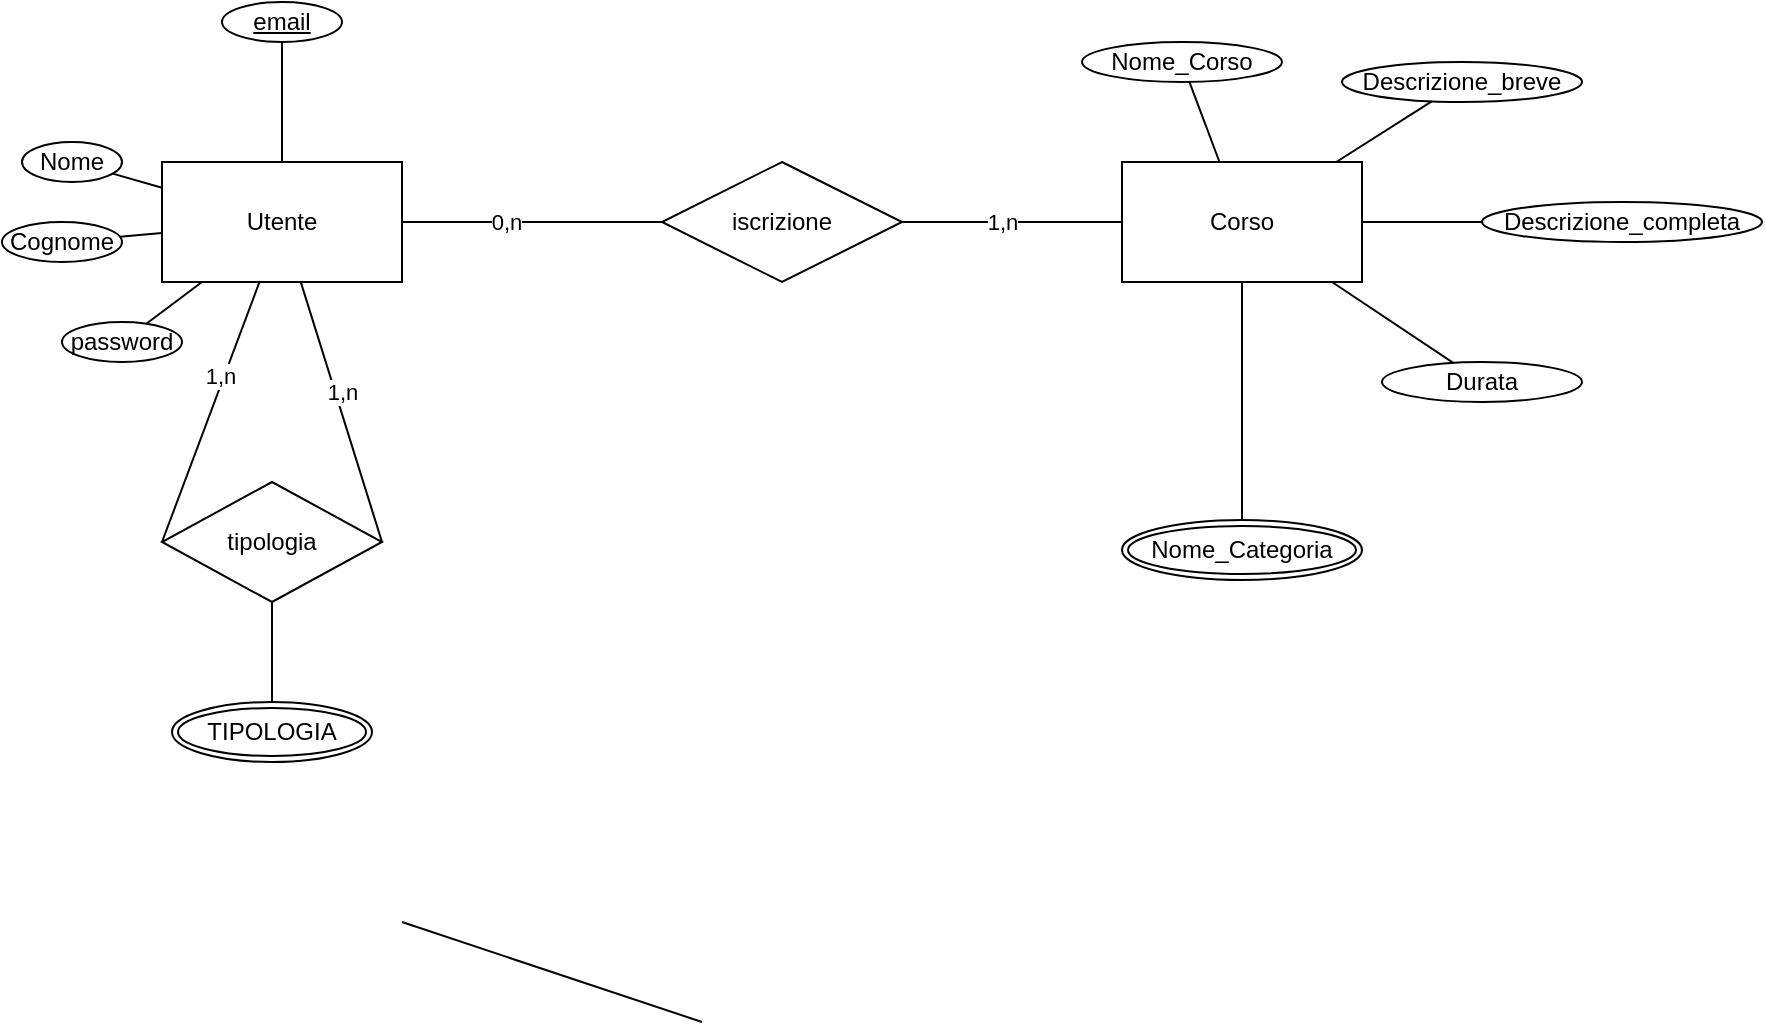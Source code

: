 <mxfile version="24.2.5" type="device">
  <diagram name="Pagina-1" id="wTQk_oYeLiLRGvZWPeSA">
    <mxGraphModel dx="1235" dy="731" grid="1" gridSize="10" guides="1" tooltips="1" connect="1" arrows="1" fold="1" page="1" pageScale="1" pageWidth="1169" pageHeight="827" math="0" shadow="0">
      <root>
        <mxCell id="0" />
        <mxCell id="1" parent="0" />
        <mxCell id="kZW14XdVLg5AMAtMuB_G-1" value="Utente" style="rounded=0;whiteSpace=wrap;html=1;" vertex="1" parent="1">
          <mxGeometry x="240" y="220" width="120" height="60" as="geometry" />
        </mxCell>
        <mxCell id="kZW14XdVLg5AMAtMuB_G-3" value="Corso" style="rounded=0;whiteSpace=wrap;html=1;" vertex="1" parent="1">
          <mxGeometry x="720" y="220" width="120" height="60" as="geometry" />
        </mxCell>
        <mxCell id="kZW14XdVLg5AMAtMuB_G-4" value="iscrizione" style="shape=rhombus;perimeter=rhombusPerimeter;whiteSpace=wrap;html=1;align=center;" vertex="1" parent="1">
          <mxGeometry x="490" y="220" width="120" height="60" as="geometry" />
        </mxCell>
        <mxCell id="kZW14XdVLg5AMAtMuB_G-5" value="" style="endArrow=none;html=1;rounded=0;" edge="1" parent="1" source="kZW14XdVLg5AMAtMuB_G-1" target="kZW14XdVLg5AMAtMuB_G-4">
          <mxGeometry width="50" height="50" relative="1" as="geometry">
            <mxPoint x="470" y="370" as="sourcePoint" />
            <mxPoint x="520" y="320" as="targetPoint" />
          </mxGeometry>
        </mxCell>
        <mxCell id="kZW14XdVLg5AMAtMuB_G-6" value="0,n" style="edgeLabel;html=1;align=center;verticalAlign=middle;resizable=0;points=[];" vertex="1" connectable="0" parent="kZW14XdVLg5AMAtMuB_G-5">
          <mxGeometry x="-0.203" relative="1" as="geometry">
            <mxPoint as="offset" />
          </mxGeometry>
        </mxCell>
        <mxCell id="kZW14XdVLg5AMAtMuB_G-7" value="" style="endArrow=none;html=1;rounded=0;" edge="1" parent="1" source="kZW14XdVLg5AMAtMuB_G-4" target="kZW14XdVLg5AMAtMuB_G-3">
          <mxGeometry width="50" height="50" relative="1" as="geometry">
            <mxPoint x="510" y="410" as="sourcePoint" />
            <mxPoint x="560" y="360" as="targetPoint" />
            <Array as="points" />
          </mxGeometry>
        </mxCell>
        <mxCell id="kZW14XdVLg5AMAtMuB_G-8" value="1,n" style="edgeLabel;html=1;align=center;verticalAlign=middle;resizable=0;points=[];" vertex="1" connectable="0" parent="kZW14XdVLg5AMAtMuB_G-7">
          <mxGeometry x="-0.095" relative="1" as="geometry">
            <mxPoint as="offset" />
          </mxGeometry>
        </mxCell>
        <mxCell id="kZW14XdVLg5AMAtMuB_G-15" value="Nome" style="ellipse;whiteSpace=wrap;html=1;align=center;" vertex="1" parent="1">
          <mxGeometry x="170" y="210" width="50" height="20" as="geometry" />
        </mxCell>
        <mxCell id="kZW14XdVLg5AMAtMuB_G-16" value="Cognome" style="ellipse;whiteSpace=wrap;html=1;align=center;" vertex="1" parent="1">
          <mxGeometry x="160" y="250" width="60" height="20" as="geometry" />
        </mxCell>
        <mxCell id="kZW14XdVLg5AMAtMuB_G-17" value="&lt;u&gt;email&lt;/u&gt;" style="ellipse;whiteSpace=wrap;html=1;align=center;" vertex="1" parent="1">
          <mxGeometry x="270" y="140" width="60" height="20" as="geometry" />
        </mxCell>
        <mxCell id="kZW14XdVLg5AMAtMuB_G-18" value="password" style="ellipse;whiteSpace=wrap;html=1;align=center;" vertex="1" parent="1">
          <mxGeometry x="190" y="300" width="60" height="20" as="geometry" />
        </mxCell>
        <mxCell id="kZW14XdVLg5AMAtMuB_G-19" value="" style="endArrow=none;html=1;rounded=0;" edge="1" parent="1" source="kZW14XdVLg5AMAtMuB_G-18" target="kZW14XdVLg5AMAtMuB_G-1">
          <mxGeometry width="50" height="50" relative="1" as="geometry">
            <mxPoint x="50" y="370" as="sourcePoint" />
            <mxPoint x="100" y="320" as="targetPoint" />
          </mxGeometry>
        </mxCell>
        <mxCell id="kZW14XdVLg5AMAtMuB_G-21" value="" style="endArrow=none;html=1;rounded=0;" edge="1" parent="1" source="kZW14XdVLg5AMAtMuB_G-1" target="kZW14XdVLg5AMAtMuB_G-15">
          <mxGeometry width="50" height="50" relative="1" as="geometry">
            <mxPoint x="80" y="290" as="sourcePoint" />
            <mxPoint x="130" y="240" as="targetPoint" />
          </mxGeometry>
        </mxCell>
        <mxCell id="kZW14XdVLg5AMAtMuB_G-22" value="" style="endArrow=none;html=1;rounded=0;" edge="1" parent="1" source="kZW14XdVLg5AMAtMuB_G-16" target="kZW14XdVLg5AMAtMuB_G-1">
          <mxGeometry width="50" height="50" relative="1" as="geometry">
            <mxPoint x="140" y="350" as="sourcePoint" />
            <mxPoint x="190" y="300" as="targetPoint" />
          </mxGeometry>
        </mxCell>
        <mxCell id="kZW14XdVLg5AMAtMuB_G-23" value="" style="endArrow=none;html=1;rounded=0;" edge="1" parent="1" source="kZW14XdVLg5AMAtMuB_G-17" target="kZW14XdVLg5AMAtMuB_G-1">
          <mxGeometry width="50" height="50" relative="1" as="geometry">
            <mxPoint x="50" y="410" as="sourcePoint" />
            <mxPoint x="100" y="360" as="targetPoint" />
          </mxGeometry>
        </mxCell>
        <mxCell id="kZW14XdVLg5AMAtMuB_G-26" value="Nome_Corso" style="ellipse;whiteSpace=wrap;html=1;align=center;" vertex="1" parent="1">
          <mxGeometry x="700" y="160" width="100" height="20" as="geometry" />
        </mxCell>
        <mxCell id="kZW14XdVLg5AMAtMuB_G-27" value="" style="endArrow=none;html=1;rounded=0;" edge="1" parent="1" source="kZW14XdVLg5AMAtMuB_G-26" target="kZW14XdVLg5AMAtMuB_G-3">
          <mxGeometry width="50" height="50" relative="1" as="geometry">
            <mxPoint x="700" y="440" as="sourcePoint" />
            <mxPoint x="943" y="250" as="targetPoint" />
          </mxGeometry>
        </mxCell>
        <mxCell id="kZW14XdVLg5AMAtMuB_G-28" value="Descrizione_breve" style="ellipse;whiteSpace=wrap;html=1;align=center;" vertex="1" parent="1">
          <mxGeometry x="830" y="170" width="120" height="20" as="geometry" />
        </mxCell>
        <mxCell id="kZW14XdVLg5AMAtMuB_G-29" value="" style="endArrow=none;html=1;rounded=0;" edge="1" parent="1" source="kZW14XdVLg5AMAtMuB_G-28" target="kZW14XdVLg5AMAtMuB_G-3">
          <mxGeometry width="50" height="50" relative="1" as="geometry">
            <mxPoint x="690" y="600" as="sourcePoint" />
            <mxPoint x="830" y="392" as="targetPoint" />
          </mxGeometry>
        </mxCell>
        <mxCell id="kZW14XdVLg5AMAtMuB_G-30" value="Descrizione_completa" style="ellipse;whiteSpace=wrap;html=1;align=center;" vertex="1" parent="1">
          <mxGeometry x="900" y="240" width="140" height="20" as="geometry" />
        </mxCell>
        <mxCell id="kZW14XdVLg5AMAtMuB_G-31" value="" style="endArrow=none;html=1;rounded=0;" edge="1" parent="1" source="kZW14XdVLg5AMAtMuB_G-30" target="kZW14XdVLg5AMAtMuB_G-3">
          <mxGeometry width="50" height="50" relative="1" as="geometry">
            <mxPoint x="700" y="620" as="sourcePoint" />
            <mxPoint x="840" y="412" as="targetPoint" />
          </mxGeometry>
        </mxCell>
        <mxCell id="kZW14XdVLg5AMAtMuB_G-32" value="Durata" style="ellipse;whiteSpace=wrap;html=1;align=center;" vertex="1" parent="1">
          <mxGeometry x="850" y="320" width="100" height="20" as="geometry" />
        </mxCell>
        <mxCell id="kZW14XdVLg5AMAtMuB_G-33" value="" style="endArrow=none;html=1;rounded=0;" edge="1" parent="1" source="kZW14XdVLg5AMAtMuB_G-32" target="kZW14XdVLg5AMAtMuB_G-3">
          <mxGeometry width="50" height="50" relative="1" as="geometry">
            <mxPoint x="700" y="550" as="sourcePoint" />
            <mxPoint x="840" y="342" as="targetPoint" />
          </mxGeometry>
        </mxCell>
        <mxCell id="kZW14XdVLg5AMAtMuB_G-34" value="" style="endArrow=none;html=1;rounded=0;" edge="1" parent="1" source="kZW14XdVLg5AMAtMuB_G-38" target="kZW14XdVLg5AMAtMuB_G-35">
          <mxGeometry width="50" height="50" relative="1" as="geometry">
            <mxPoint x="530" y="650" as="sourcePoint" />
            <mxPoint x="440" y="600" as="targetPoint" />
            <Array as="points" />
          </mxGeometry>
        </mxCell>
        <mxCell id="kZW14XdVLg5AMAtMuB_G-35" value="TIPOLOGIA" style="ellipse;shape=doubleEllipse;margin=3;whiteSpace=wrap;html=1;align=center;" vertex="1" parent="1">
          <mxGeometry x="245" y="490" width="100" height="30" as="geometry" />
        </mxCell>
        <mxCell id="kZW14XdVLg5AMAtMuB_G-37" value="" style="endArrow=none;html=1;rounded=0;" edge="1" parent="1" target="kZW14XdVLg5AMAtMuB_G-36">
          <mxGeometry width="50" height="50" relative="1" as="geometry">
            <mxPoint x="360" y="600" as="sourcePoint" />
            <mxPoint x="510" y="650" as="targetPoint" />
          </mxGeometry>
        </mxCell>
        <mxCell id="kZW14XdVLg5AMAtMuB_G-38" value="tipologia" style="shape=rhombus;perimeter=rhombusPerimeter;whiteSpace=wrap;html=1;align=center;" vertex="1" parent="1">
          <mxGeometry x="240" y="380" width="110" height="60" as="geometry" />
        </mxCell>
        <mxCell id="kZW14XdVLg5AMAtMuB_G-39" value="" style="endArrow=none;html=1;rounded=0;exitX=0;exitY=0.5;exitDx=0;exitDy=0;" edge="1" parent="1" source="kZW14XdVLg5AMAtMuB_G-38" target="kZW14XdVLg5AMAtMuB_G-1">
          <mxGeometry width="50" height="50" relative="1" as="geometry">
            <mxPoint x="440" y="490" as="sourcePoint" />
            <mxPoint x="490" y="440" as="targetPoint" />
          </mxGeometry>
        </mxCell>
        <mxCell id="kZW14XdVLg5AMAtMuB_G-41" value="1,n" style="edgeLabel;html=1;align=center;verticalAlign=middle;resizable=0;points=[];" vertex="1" connectable="0" parent="kZW14XdVLg5AMAtMuB_G-39">
          <mxGeometry x="0.272" y="2" relative="1" as="geometry">
            <mxPoint as="offset" />
          </mxGeometry>
        </mxCell>
        <mxCell id="kZW14XdVLg5AMAtMuB_G-40" value="" style="endArrow=none;html=1;rounded=0;exitX=1;exitY=0.5;exitDx=0;exitDy=0;" edge="1" parent="1" source="kZW14XdVLg5AMAtMuB_G-38" target="kZW14XdVLg5AMAtMuB_G-1">
          <mxGeometry width="50" height="50" relative="1" as="geometry">
            <mxPoint x="500" y="470" as="sourcePoint" />
            <mxPoint x="550" y="420" as="targetPoint" />
          </mxGeometry>
        </mxCell>
        <mxCell id="kZW14XdVLg5AMAtMuB_G-42" value="1,n" style="edgeLabel;html=1;align=center;verticalAlign=middle;resizable=0;points=[];" vertex="1" connectable="0" parent="kZW14XdVLg5AMAtMuB_G-40">
          <mxGeometry x="0.144" y="-3" relative="1" as="geometry">
            <mxPoint as="offset" />
          </mxGeometry>
        </mxCell>
        <mxCell id="kZW14XdVLg5AMAtMuB_G-45" value="" style="endArrow=none;html=1;rounded=0;" edge="1" parent="1" target="kZW14XdVLg5AMAtMuB_G-46" source="kZW14XdVLg5AMAtMuB_G-3">
          <mxGeometry width="50" height="50" relative="1" as="geometry">
            <mxPoint x="663.076" y="220" as="sourcePoint" />
            <mxPoint x="825" y="480" as="targetPoint" />
            <Array as="points" />
          </mxGeometry>
        </mxCell>
        <mxCell id="kZW14XdVLg5AMAtMuB_G-46" value="Nome_Categoria" style="ellipse;shape=doubleEllipse;margin=3;whiteSpace=wrap;html=1;align=center;" vertex="1" parent="1">
          <mxGeometry x="720" y="399" width="120" height="30" as="geometry" />
        </mxCell>
      </root>
    </mxGraphModel>
  </diagram>
</mxfile>
